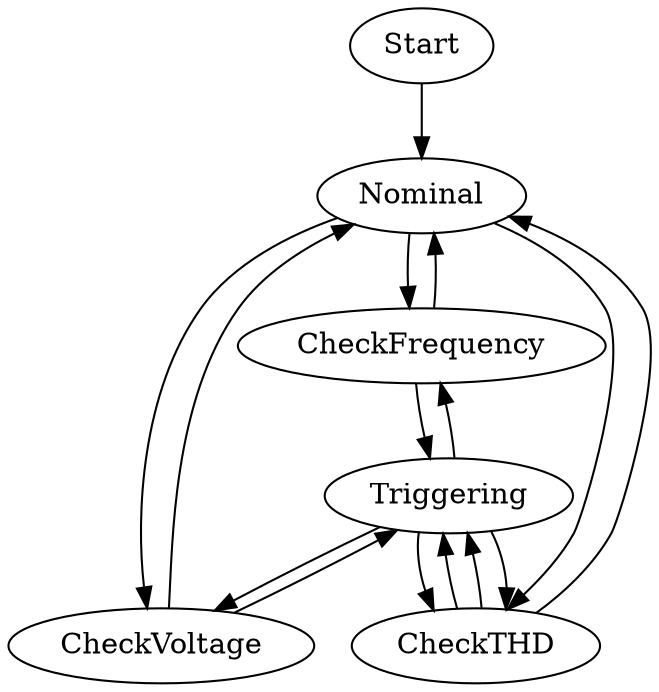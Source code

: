 //digraph threhold_triggering {
//    BoxId
//    Frequency
//    Voltage
//    THD
//    TriggerState [label="Trigger State [NOMINAL | TRIGGER]"]
//
//    BoxId -> Frequency
//    BoxId -> Voltage
//    BoxId -> THD
//
//    Frequency -> TriggerState
//    Voltage -> TriggerState
//    THD -> TriggerState
//}

digraph threshold_triggering {
    Nominal
    Triggering
    CheckFrequency
    CheckVoltage
    CheckTHD
    Start

    Start -> Nominal

    Nominal -> CheckFrequency -> Nominal
    Nominal -> CheckVoltage -> Nominal
    Nominal -> CheckTHD -> Nominal

//    CheckFrequency -> Nominal -> CheckFrequency
//    CheckVoltage -> Nominal
//    CheckTHD -> Nominal
//
    CheckFrequency -> Triggering -> CheckFrequency
    CheckVoltage -> Triggering -> CheckVoltage
    CheckTHD -> Triggering -> CheckTHD
    CheckTHD -> Triggering -> CheckTHD


}
